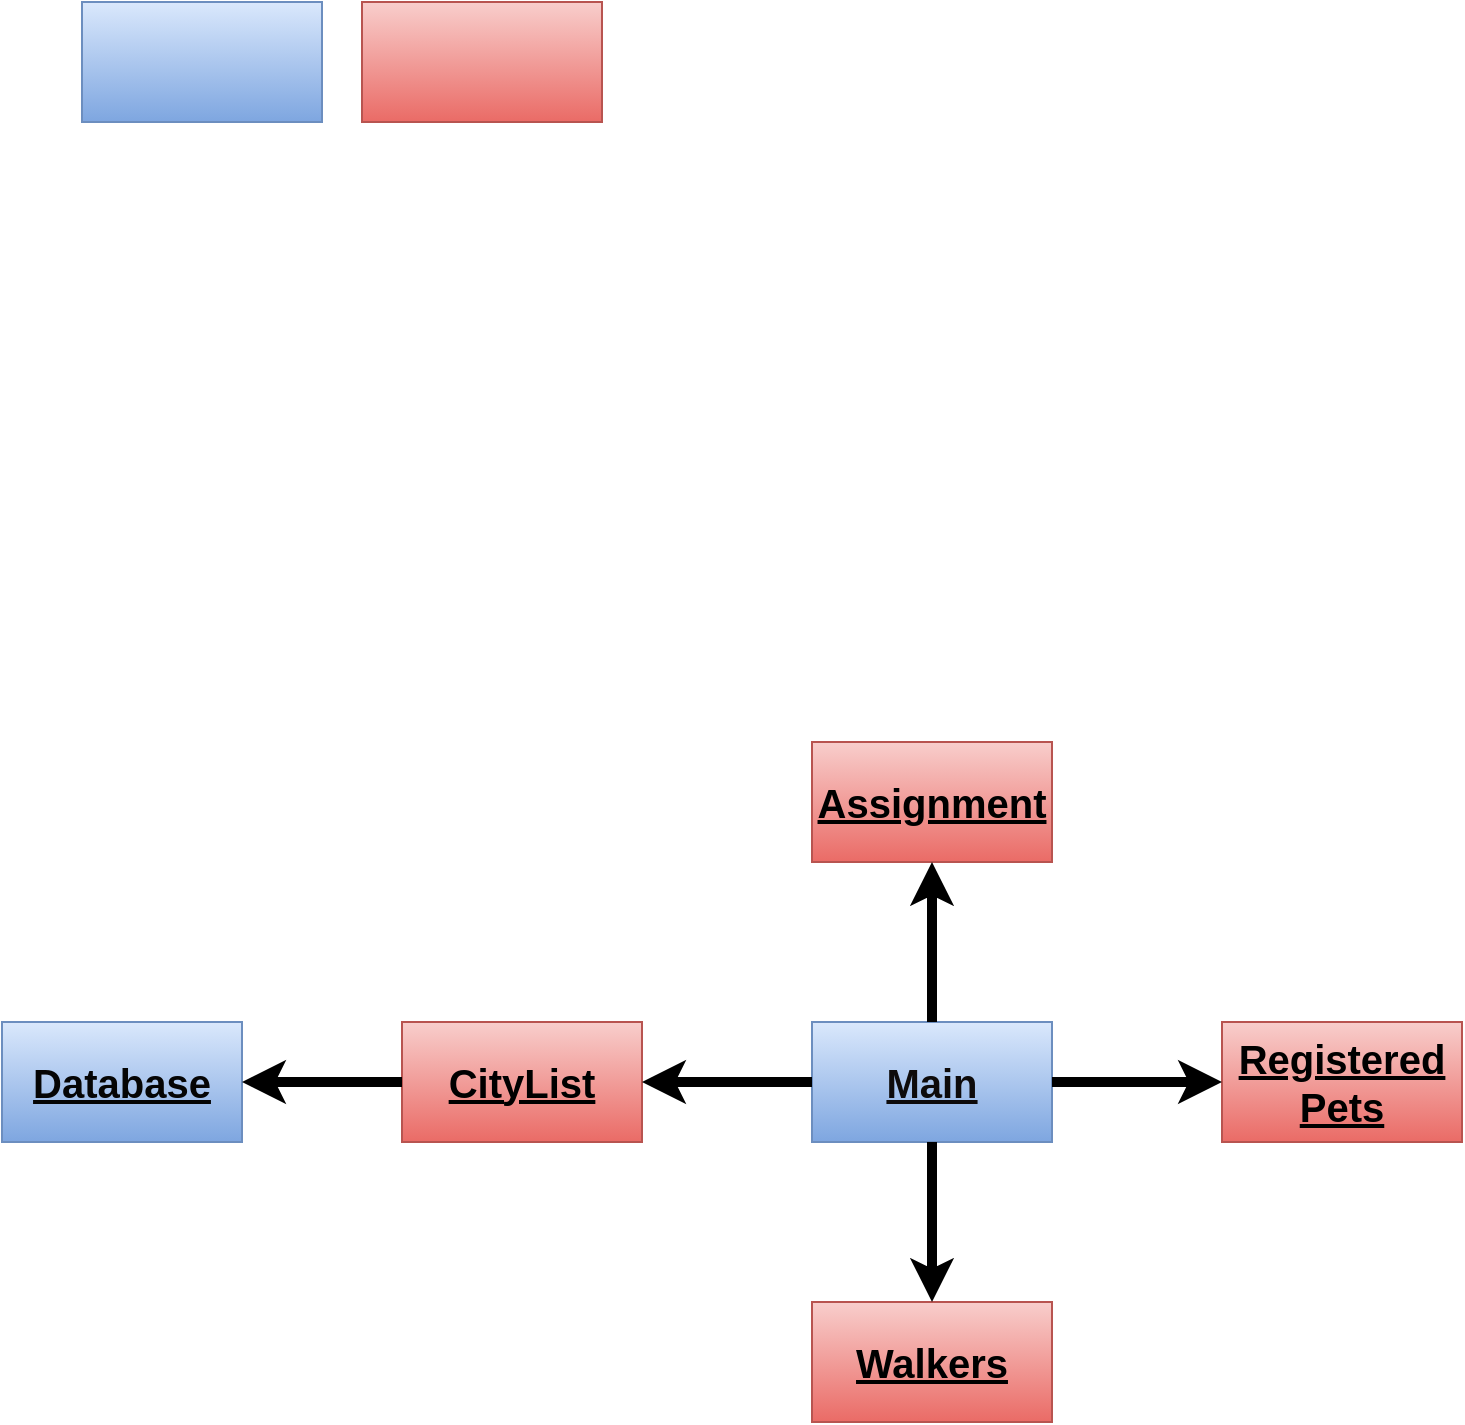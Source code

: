 <mxfile>
    <diagram id="rpN6MpJJoiWMeRC0-vV8" name="Page-1">
        <mxGraphModel dx="2130" dy="1140" grid="1" gridSize="10" guides="1" tooltips="1" connect="1" arrows="1" fold="1" page="1" pageScale="1" pageWidth="850" pageHeight="1100" math="0" shadow="0">
            <root>
                <mxCell id="0"/>
                <mxCell id="1" parent="0"/>
                <mxCell id="2" value="Main" style="whiteSpace=wrap;html=1;fillColor=#dae8fc;gradientColor=#7ea6e0;strokeColor=#6c8ebf;fontStyle=5;fontColor=#0e0b0b;fontSize=20;" vertex="1" parent="1">
                    <mxGeometry x="365" y="520" width="120" height="60" as="geometry"/>
                </mxCell>
                <mxCell id="3" value="Assignment" style="whiteSpace=wrap;html=1;fontSize=20;fontStyle=5;fillColor=#f8cecc;gradientColor=#ea6b66;strokeColor=#b85450;fontColor=#000000;" vertex="1" parent="1">
                    <mxGeometry x="365" y="380" width="120" height="60" as="geometry"/>
                </mxCell>
                <mxCell id="5" value="" style="whiteSpace=wrap;html=1;fontSize=20;fontStyle=5;fillColor=#f8cecc;gradientColor=#ea6b66;strokeColor=#b85450;fontColor=#000000;" vertex="1" parent="1">
                    <mxGeometry x="140" y="10" width="120" height="60" as="geometry"/>
                </mxCell>
                <mxCell id="6" value="" style="whiteSpace=wrap;html=1;fontSize=20;fontStyle=5;fillColor=#dae8fc;gradientColor=#7ea6e0;strokeColor=#6c8ebf;fontColor=#050505;" vertex="1" parent="1">
                    <mxGeometry y="10" width="120" height="60" as="geometry"/>
                </mxCell>
                <mxCell id="7" value="CityList" style="whiteSpace=wrap;html=1;fontSize=20;fontStyle=5;fillColor=#f8cecc;gradientColor=#ea6b66;strokeColor=#b85450;fontColor=#000000;" vertex="1" parent="1">
                    <mxGeometry x="160" y="520" width="120" height="60" as="geometry"/>
                </mxCell>
                <mxCell id="8" value="Walkers" style="whiteSpace=wrap;html=1;fontSize=20;fontStyle=5;fillColor=#f8cecc;gradientColor=#ea6b66;strokeColor=#b85450;fontColor=#000000;" vertex="1" parent="1">
                    <mxGeometry x="365" y="660" width="120" height="60" as="geometry"/>
                </mxCell>
                <mxCell id="9" value="Registered&lt;br&gt;Pets" style="whiteSpace=wrap;html=1;fontSize=20;fontStyle=5;fillColor=#f8cecc;gradientColor=#ea6b66;strokeColor=#b85450;fontColor=#000000;" vertex="1" parent="1">
                    <mxGeometry x="570" y="520" width="120" height="60" as="geometry"/>
                </mxCell>
                <mxCell id="10" value="Database" style="whiteSpace=wrap;html=1;fontSize=20;fontStyle=5;fillColor=#dae8fc;gradientColor=#7ea6e0;strokeColor=#6c8ebf;fontColor=#050505;" vertex="1" parent="1">
                    <mxGeometry x="-40" y="520" width="120" height="60" as="geometry"/>
                </mxCell>
                <mxCell id="11" value="" style="edgeStyle=none;orthogonalLoop=1;jettySize=auto;html=1;fontSize=20;fontColor=#050505;strokeWidth=5;entryX=1;entryY=0.5;entryDx=0;entryDy=0;exitX=0;exitY=0.5;exitDx=0;exitDy=0;" edge="1" parent="1" source="7" target="10">
                    <mxGeometry width="100" relative="1" as="geometry">
                        <mxPoint x="30" y="670" as="sourcePoint"/>
                        <mxPoint x="130" y="670" as="targetPoint"/>
                        <Array as="points"/>
                    </mxGeometry>
                </mxCell>
                <mxCell id="12" value="" style="edgeStyle=none;orthogonalLoop=1;jettySize=auto;html=1;strokeWidth=5;fontSize=20;fontColor=#050505;entryX=0.5;entryY=1;entryDx=0;entryDy=0;exitX=0.5;exitY=0;exitDx=0;exitDy=0;" edge="1" parent="1" source="2" target="3">
                    <mxGeometry width="100" relative="1" as="geometry">
                        <mxPoint x="160" y="400" as="sourcePoint"/>
                        <mxPoint x="260" y="400" as="targetPoint"/>
                        <Array as="points"/>
                    </mxGeometry>
                </mxCell>
                <mxCell id="13" value="" style="edgeStyle=none;orthogonalLoop=1;jettySize=auto;html=1;strokeWidth=5;fontSize=20;fontColor=#050505;entryX=0.5;entryY=0;entryDx=0;entryDy=0;exitX=0.5;exitY=1;exitDx=0;exitDy=0;" edge="1" parent="1" source="2" target="8">
                    <mxGeometry width="100" relative="1" as="geometry">
                        <mxPoint x="220" y="800" as="sourcePoint"/>
                        <mxPoint x="320" y="800" as="targetPoint"/>
                        <Array as="points"/>
                    </mxGeometry>
                </mxCell>
                <mxCell id="14" value="" style="edgeStyle=none;orthogonalLoop=1;jettySize=auto;html=1;strokeWidth=5;fontSize=20;fontColor=#050505;entryX=1;entryY=0.5;entryDx=0;entryDy=0;exitX=0;exitY=0.5;exitDx=0;exitDy=0;" edge="1" parent="1" source="2" target="7">
                    <mxGeometry width="100" relative="1" as="geometry">
                        <mxPoint x="300" y="910" as="sourcePoint"/>
                        <mxPoint x="400" y="910" as="targetPoint"/>
                        <Array as="points"/>
                    </mxGeometry>
                </mxCell>
                <mxCell id="15" value="" style="edgeStyle=none;orthogonalLoop=1;jettySize=auto;html=1;strokeWidth=5;fontSize=20;fontColor=#050505;entryX=0;entryY=0.5;entryDx=0;entryDy=0;exitX=1;exitY=0.5;exitDx=0;exitDy=0;" edge="1" parent="1" source="2" target="9">
                    <mxGeometry width="100" relative="1" as="geometry">
                        <mxPoint x="530" y="670" as="sourcePoint"/>
                        <mxPoint x="630" y="670" as="targetPoint"/>
                        <Array as="points"/>
                    </mxGeometry>
                </mxCell>
            </root>
        </mxGraphModel>
    </diagram>
</mxfile>